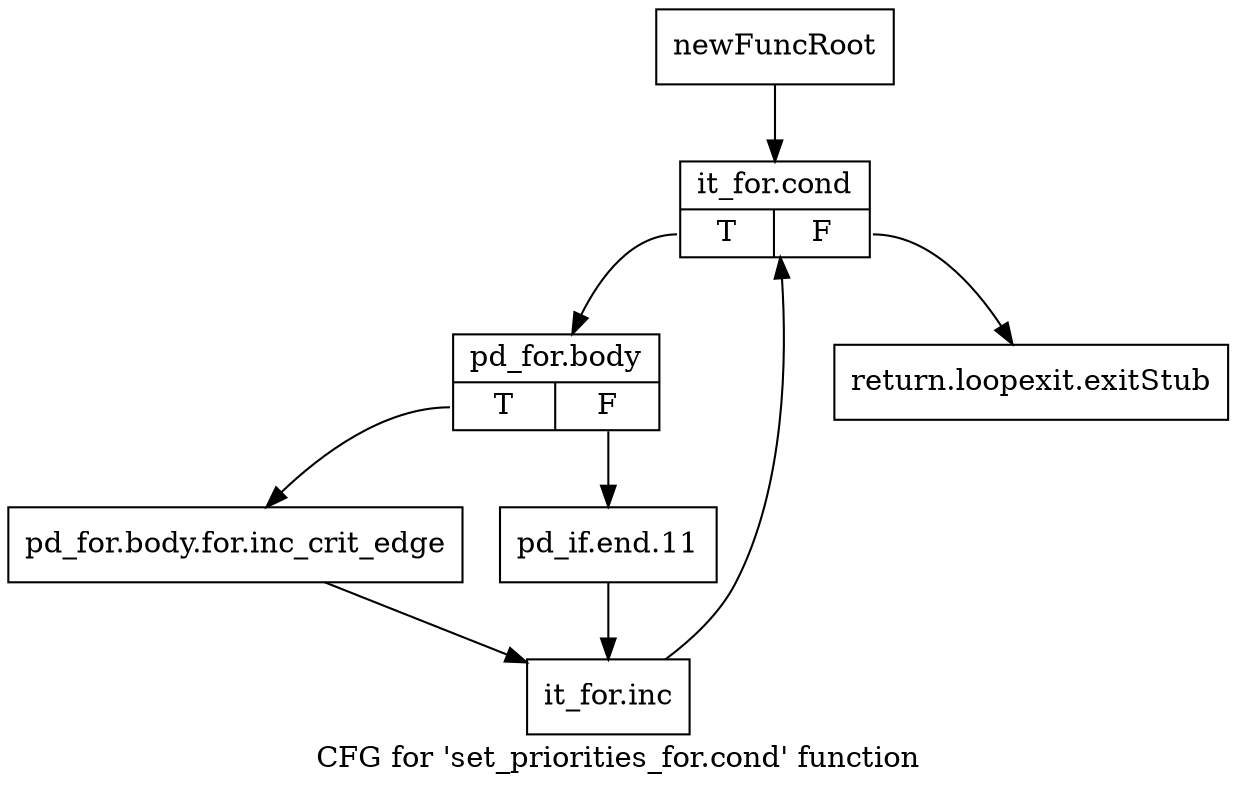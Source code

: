 digraph "CFG for 'set_priorities_for.cond' function" {
	label="CFG for 'set_priorities_for.cond' function";

	Node0xb299040 [shape=record,label="{newFuncRoot}"];
	Node0xb299040 -> Node0xb29f470;
	Node0xb29f420 [shape=record,label="{return.loopexit.exitStub}"];
	Node0xb29f470 [shape=record,label="{it_for.cond|{<s0>T|<s1>F}}"];
	Node0xb29f470:s0 -> Node0xb29f4c0;
	Node0xb29f470:s1 -> Node0xb29f420;
	Node0xb29f4c0 [shape=record,label="{pd_for.body|{<s0>T|<s1>F}}"];
	Node0xb29f4c0:s0 -> Node0xb29f560;
	Node0xb29f4c0:s1 -> Node0xb29f510;
	Node0xb29f510 [shape=record,label="{pd_if.end.11}"];
	Node0xb29f510 -> Node0xb29f5b0;
	Node0xb29f560 [shape=record,label="{pd_for.body.for.inc_crit_edge}"];
	Node0xb29f560 -> Node0xb29f5b0;
	Node0xb29f5b0 [shape=record,label="{it_for.inc}"];
	Node0xb29f5b0 -> Node0xb29f470;
}
